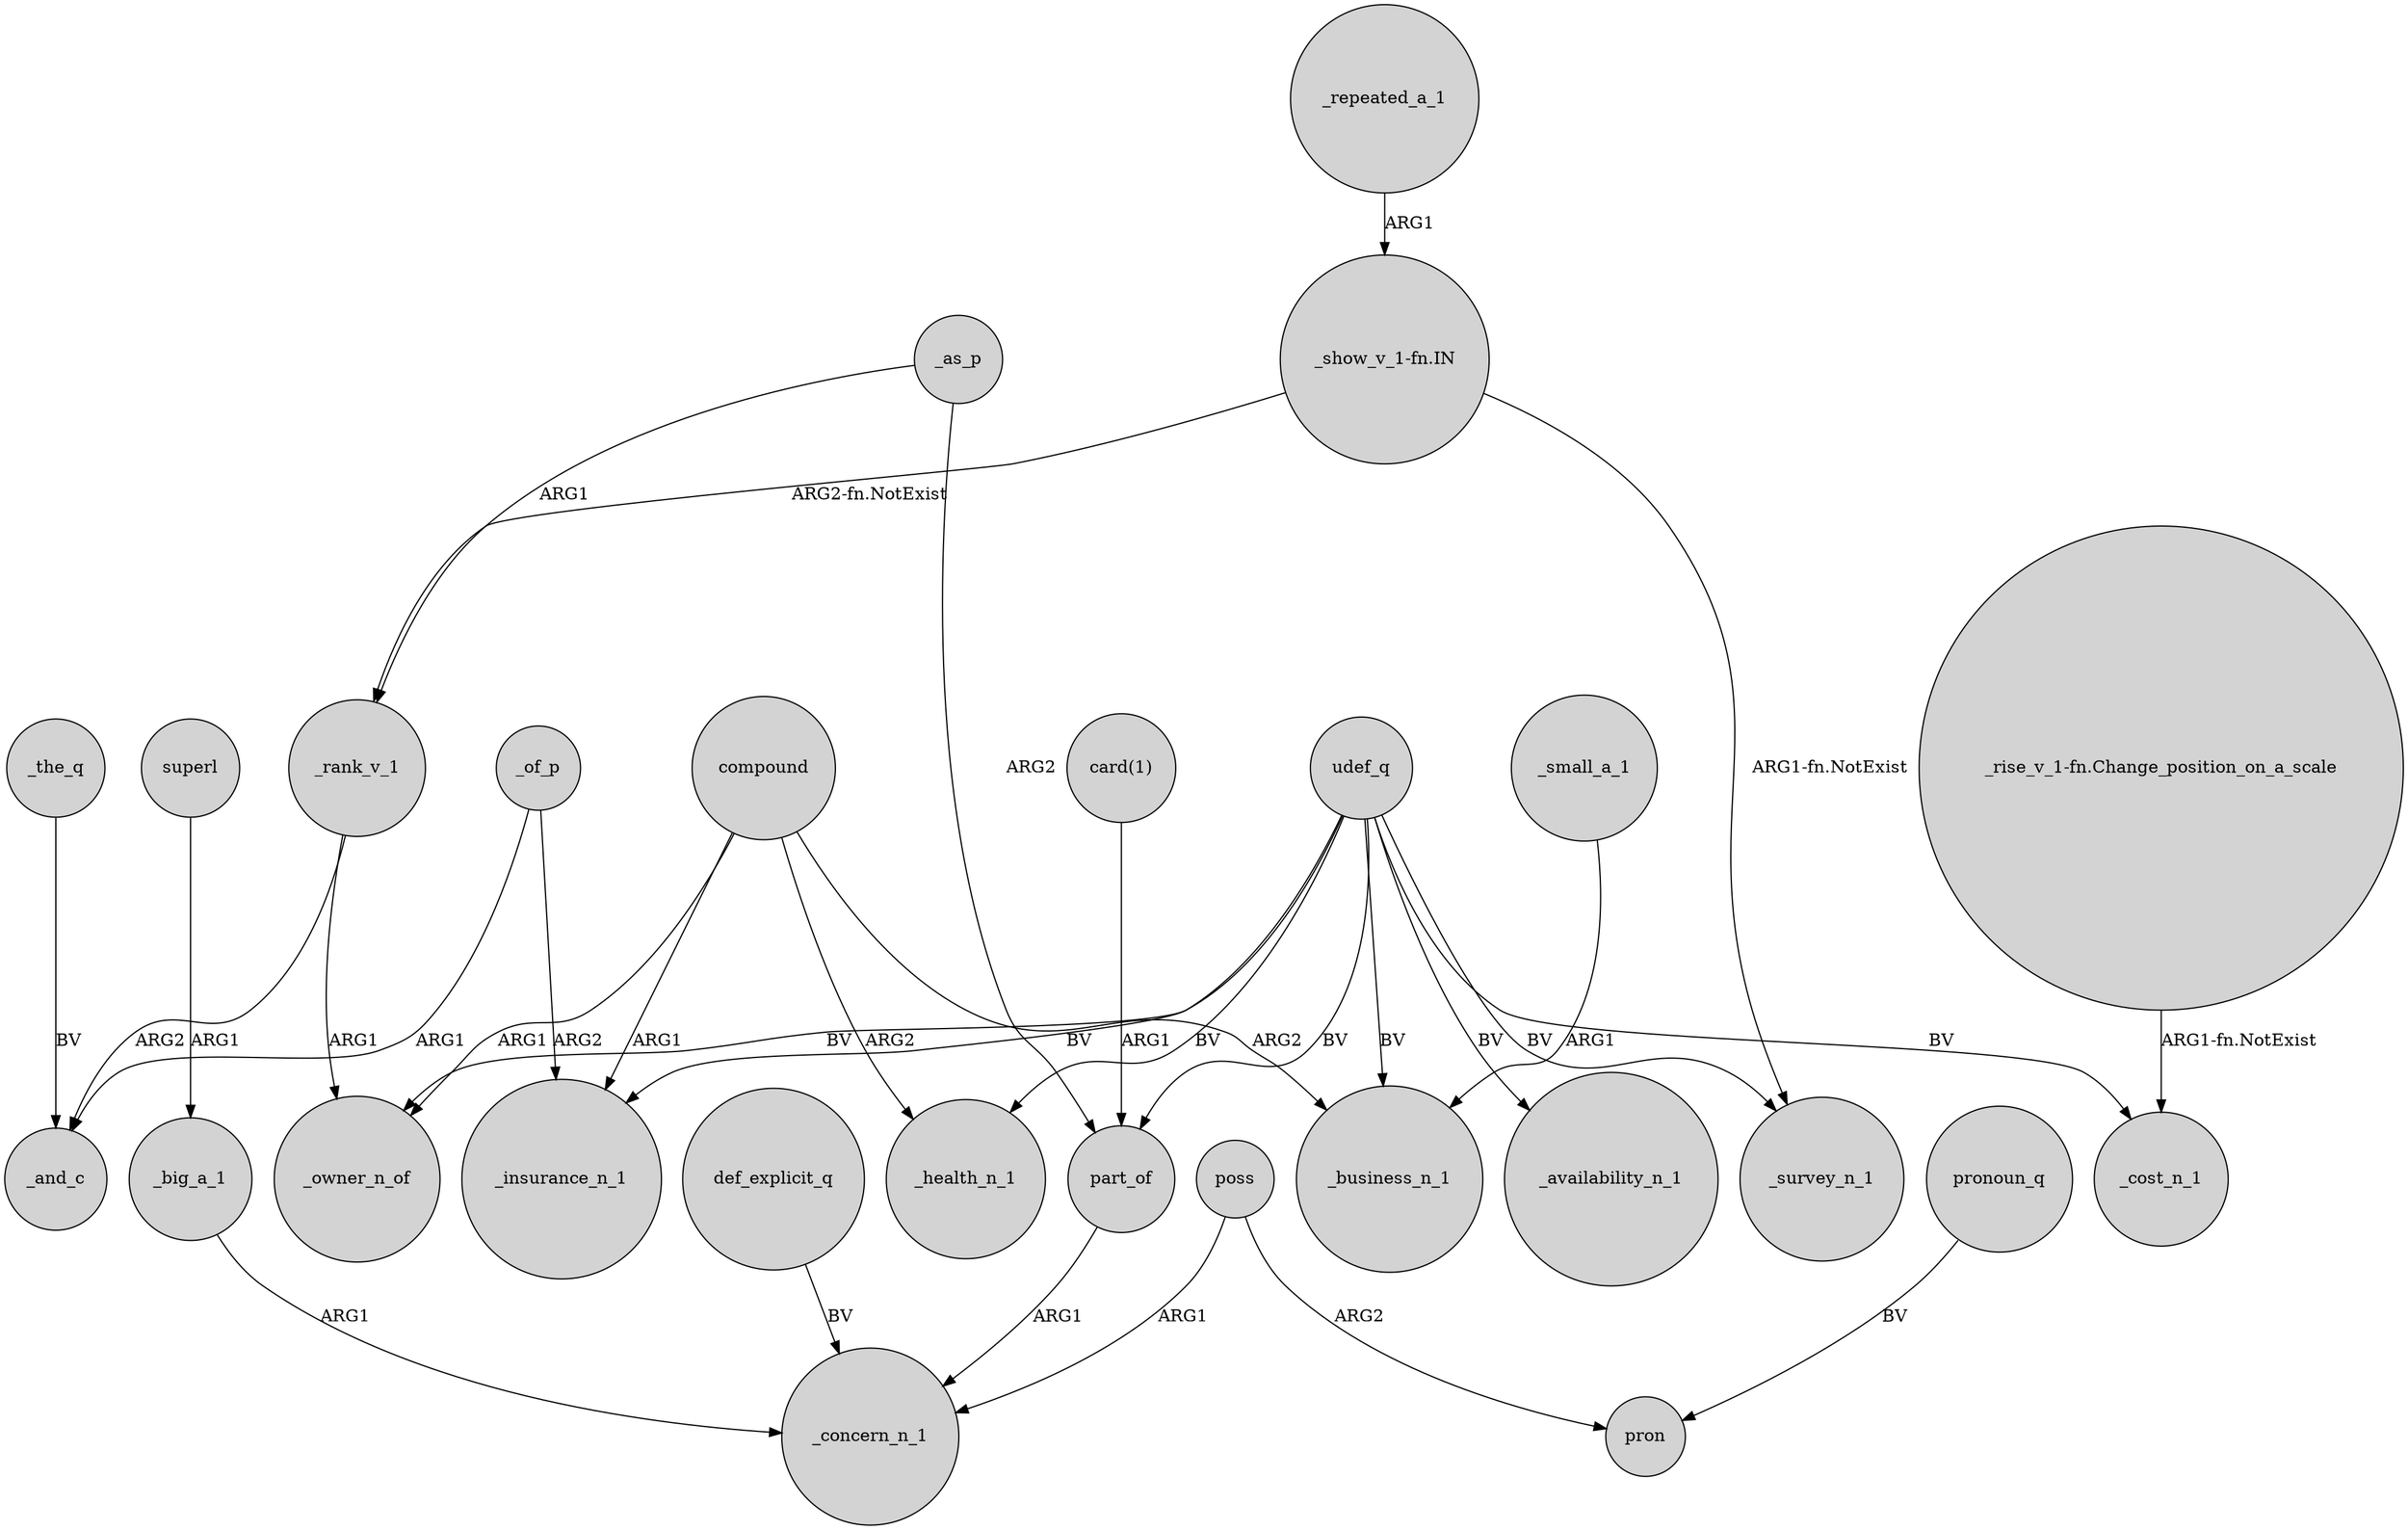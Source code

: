 digraph {
	node [shape=circle style=filled]
	_the_q -> _and_c [label=BV]
	compound -> _insurance_n_1 [label=ARG1]
	udef_q -> part_of [label=BV]
	_rank_v_1 -> _owner_n_of [label=ARG1]
	def_explicit_q -> _concern_n_1 [label=BV]
	poss -> pron [label=ARG2]
	"_show_v_1-fn.IN" -> _survey_n_1 [label="ARG1-fn.NotExist"]
	_as_p -> part_of [label=ARG2]
	udef_q -> _survey_n_1 [label=BV]
	udef_q -> _insurance_n_1 [label=BV]
	udef_q -> _cost_n_1 [label=BV]
	pronoun_q -> pron [label=BV]
	poss -> _concern_n_1 [label=ARG1]
	compound -> _health_n_1 [label=ARG2]
	_rank_v_1 -> _and_c [label=ARG2]
	_big_a_1 -> _concern_n_1 [label=ARG1]
	udef_q -> _health_n_1 [label=BV]
	_small_a_1 -> _business_n_1 [label=ARG1]
	"_rise_v_1-fn.Change_position_on_a_scale" -> _cost_n_1 [label="ARG1-fn.NotExist"]
	_as_p -> _rank_v_1 [label=ARG1]
	_of_p -> _and_c [label=ARG1]
	compound -> _business_n_1 [label=ARG2]
	udef_q -> _owner_n_of [label=BV]
	"card(1)" -> part_of [label=ARG1]
	udef_q -> _business_n_1 [label=BV]
	"_show_v_1-fn.IN" -> _rank_v_1 [label="ARG2-fn.NotExist"]
	_repeated_a_1 -> "_show_v_1-fn.IN" [label=ARG1]
	compound -> _owner_n_of [label=ARG1]
	superl -> _big_a_1 [label=ARG1]
	udef_q -> _availability_n_1 [label=BV]
	_of_p -> _insurance_n_1 [label=ARG2]
	part_of -> _concern_n_1 [label=ARG1]
}
